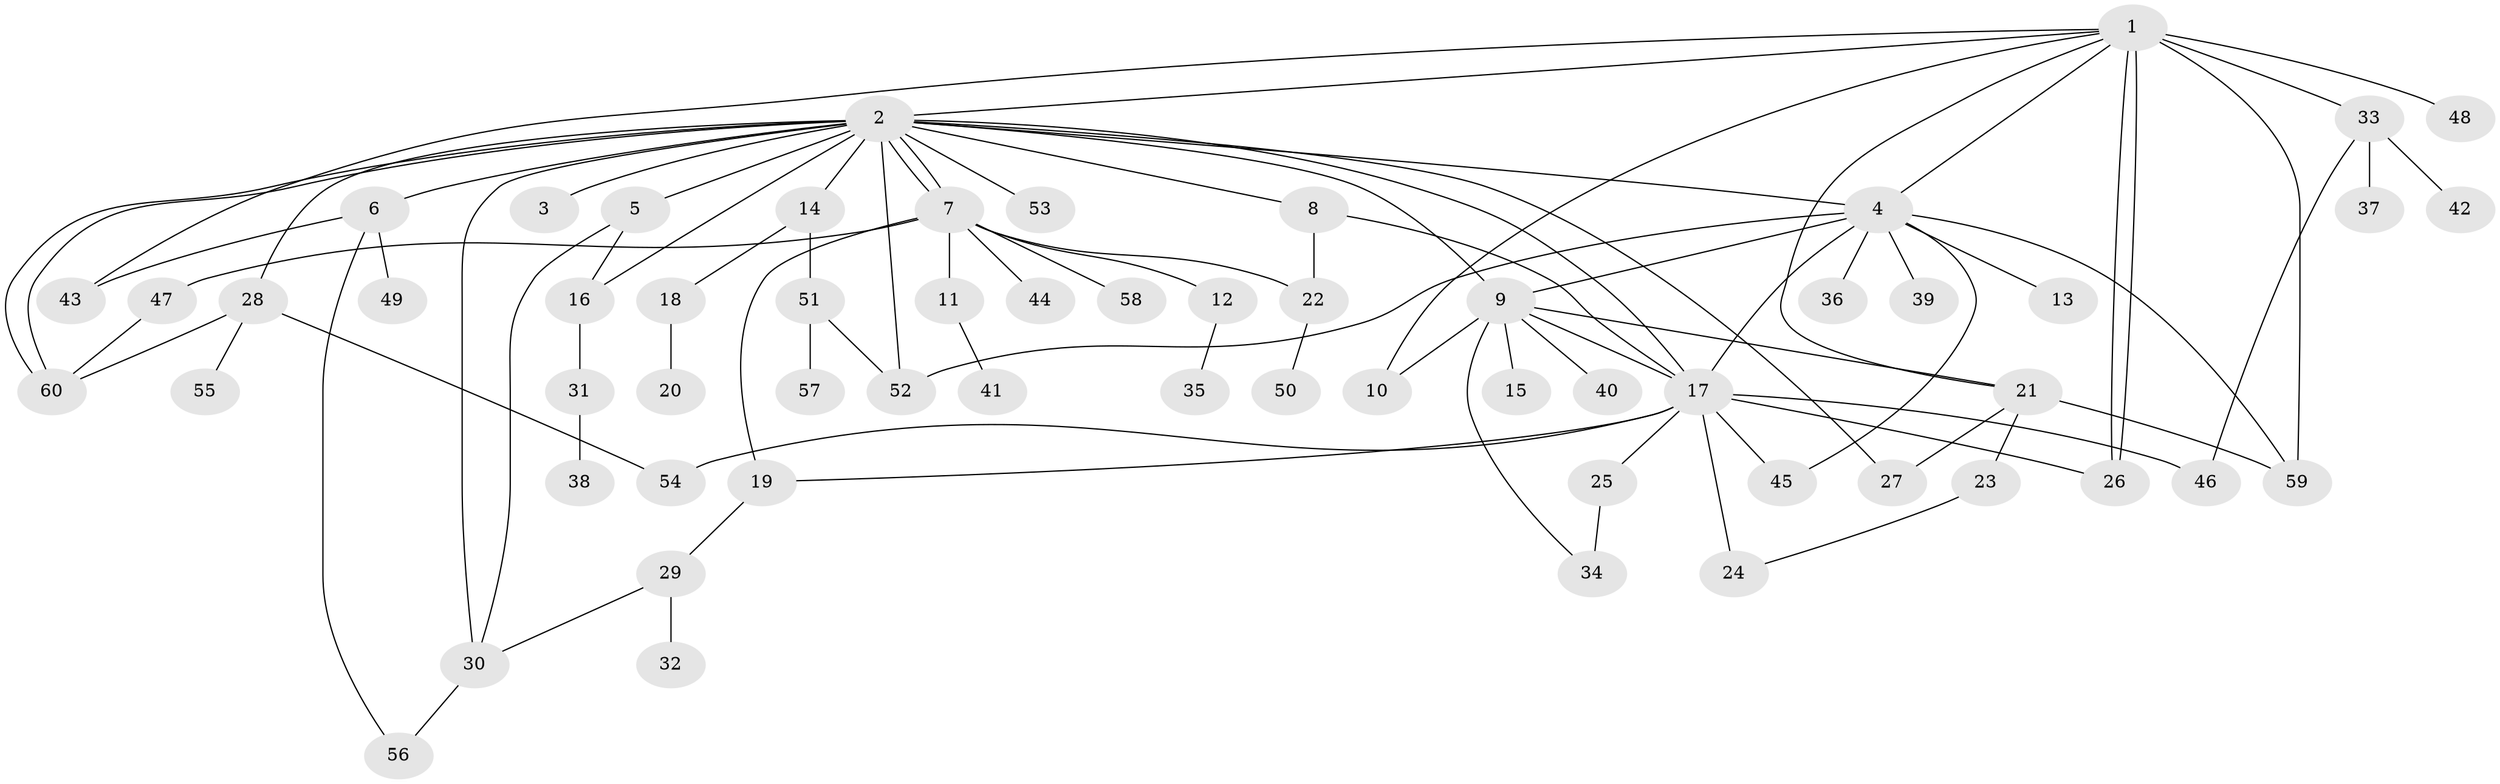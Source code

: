 // coarse degree distribution, {11: 0.027777777777777776, 1: 0.5277777777777778, 2: 0.2222222222222222, 12: 0.027777777777777776, 4: 0.05555555555555555, 9: 0.027777777777777776, 6: 0.027777777777777776, 5: 0.05555555555555555, 7: 0.027777777777777776}
// Generated by graph-tools (version 1.1) at 2025/51/03/04/25 21:51:57]
// undirected, 60 vertices, 89 edges
graph export_dot {
graph [start="1"]
  node [color=gray90,style=filled];
  1;
  2;
  3;
  4;
  5;
  6;
  7;
  8;
  9;
  10;
  11;
  12;
  13;
  14;
  15;
  16;
  17;
  18;
  19;
  20;
  21;
  22;
  23;
  24;
  25;
  26;
  27;
  28;
  29;
  30;
  31;
  32;
  33;
  34;
  35;
  36;
  37;
  38;
  39;
  40;
  41;
  42;
  43;
  44;
  45;
  46;
  47;
  48;
  49;
  50;
  51;
  52;
  53;
  54;
  55;
  56;
  57;
  58;
  59;
  60;
  1 -- 2;
  1 -- 4;
  1 -- 10;
  1 -- 21;
  1 -- 26;
  1 -- 26;
  1 -- 33;
  1 -- 43;
  1 -- 48;
  1 -- 59;
  2 -- 3;
  2 -- 4;
  2 -- 5;
  2 -- 6;
  2 -- 7;
  2 -- 7;
  2 -- 8;
  2 -- 9;
  2 -- 14;
  2 -- 16;
  2 -- 17;
  2 -- 27;
  2 -- 28;
  2 -- 30;
  2 -- 52;
  2 -- 53;
  2 -- 60;
  2 -- 60;
  4 -- 9;
  4 -- 13;
  4 -- 17;
  4 -- 36;
  4 -- 39;
  4 -- 45;
  4 -- 52;
  4 -- 59;
  5 -- 16;
  5 -- 30;
  6 -- 43;
  6 -- 49;
  6 -- 56;
  7 -- 11;
  7 -- 12;
  7 -- 19;
  7 -- 22;
  7 -- 44;
  7 -- 47;
  7 -- 58;
  8 -- 17;
  8 -- 22;
  9 -- 10;
  9 -- 15;
  9 -- 17;
  9 -- 21;
  9 -- 34;
  9 -- 40;
  11 -- 41;
  12 -- 35;
  14 -- 18;
  14 -- 51;
  16 -- 31;
  17 -- 19;
  17 -- 24;
  17 -- 25;
  17 -- 26;
  17 -- 45;
  17 -- 46;
  17 -- 54;
  18 -- 20;
  19 -- 29;
  21 -- 23;
  21 -- 27;
  21 -- 59;
  22 -- 50;
  23 -- 24;
  25 -- 34;
  28 -- 54;
  28 -- 55;
  28 -- 60;
  29 -- 30;
  29 -- 32;
  30 -- 56;
  31 -- 38;
  33 -- 37;
  33 -- 42;
  33 -- 46;
  47 -- 60;
  51 -- 52;
  51 -- 57;
}
